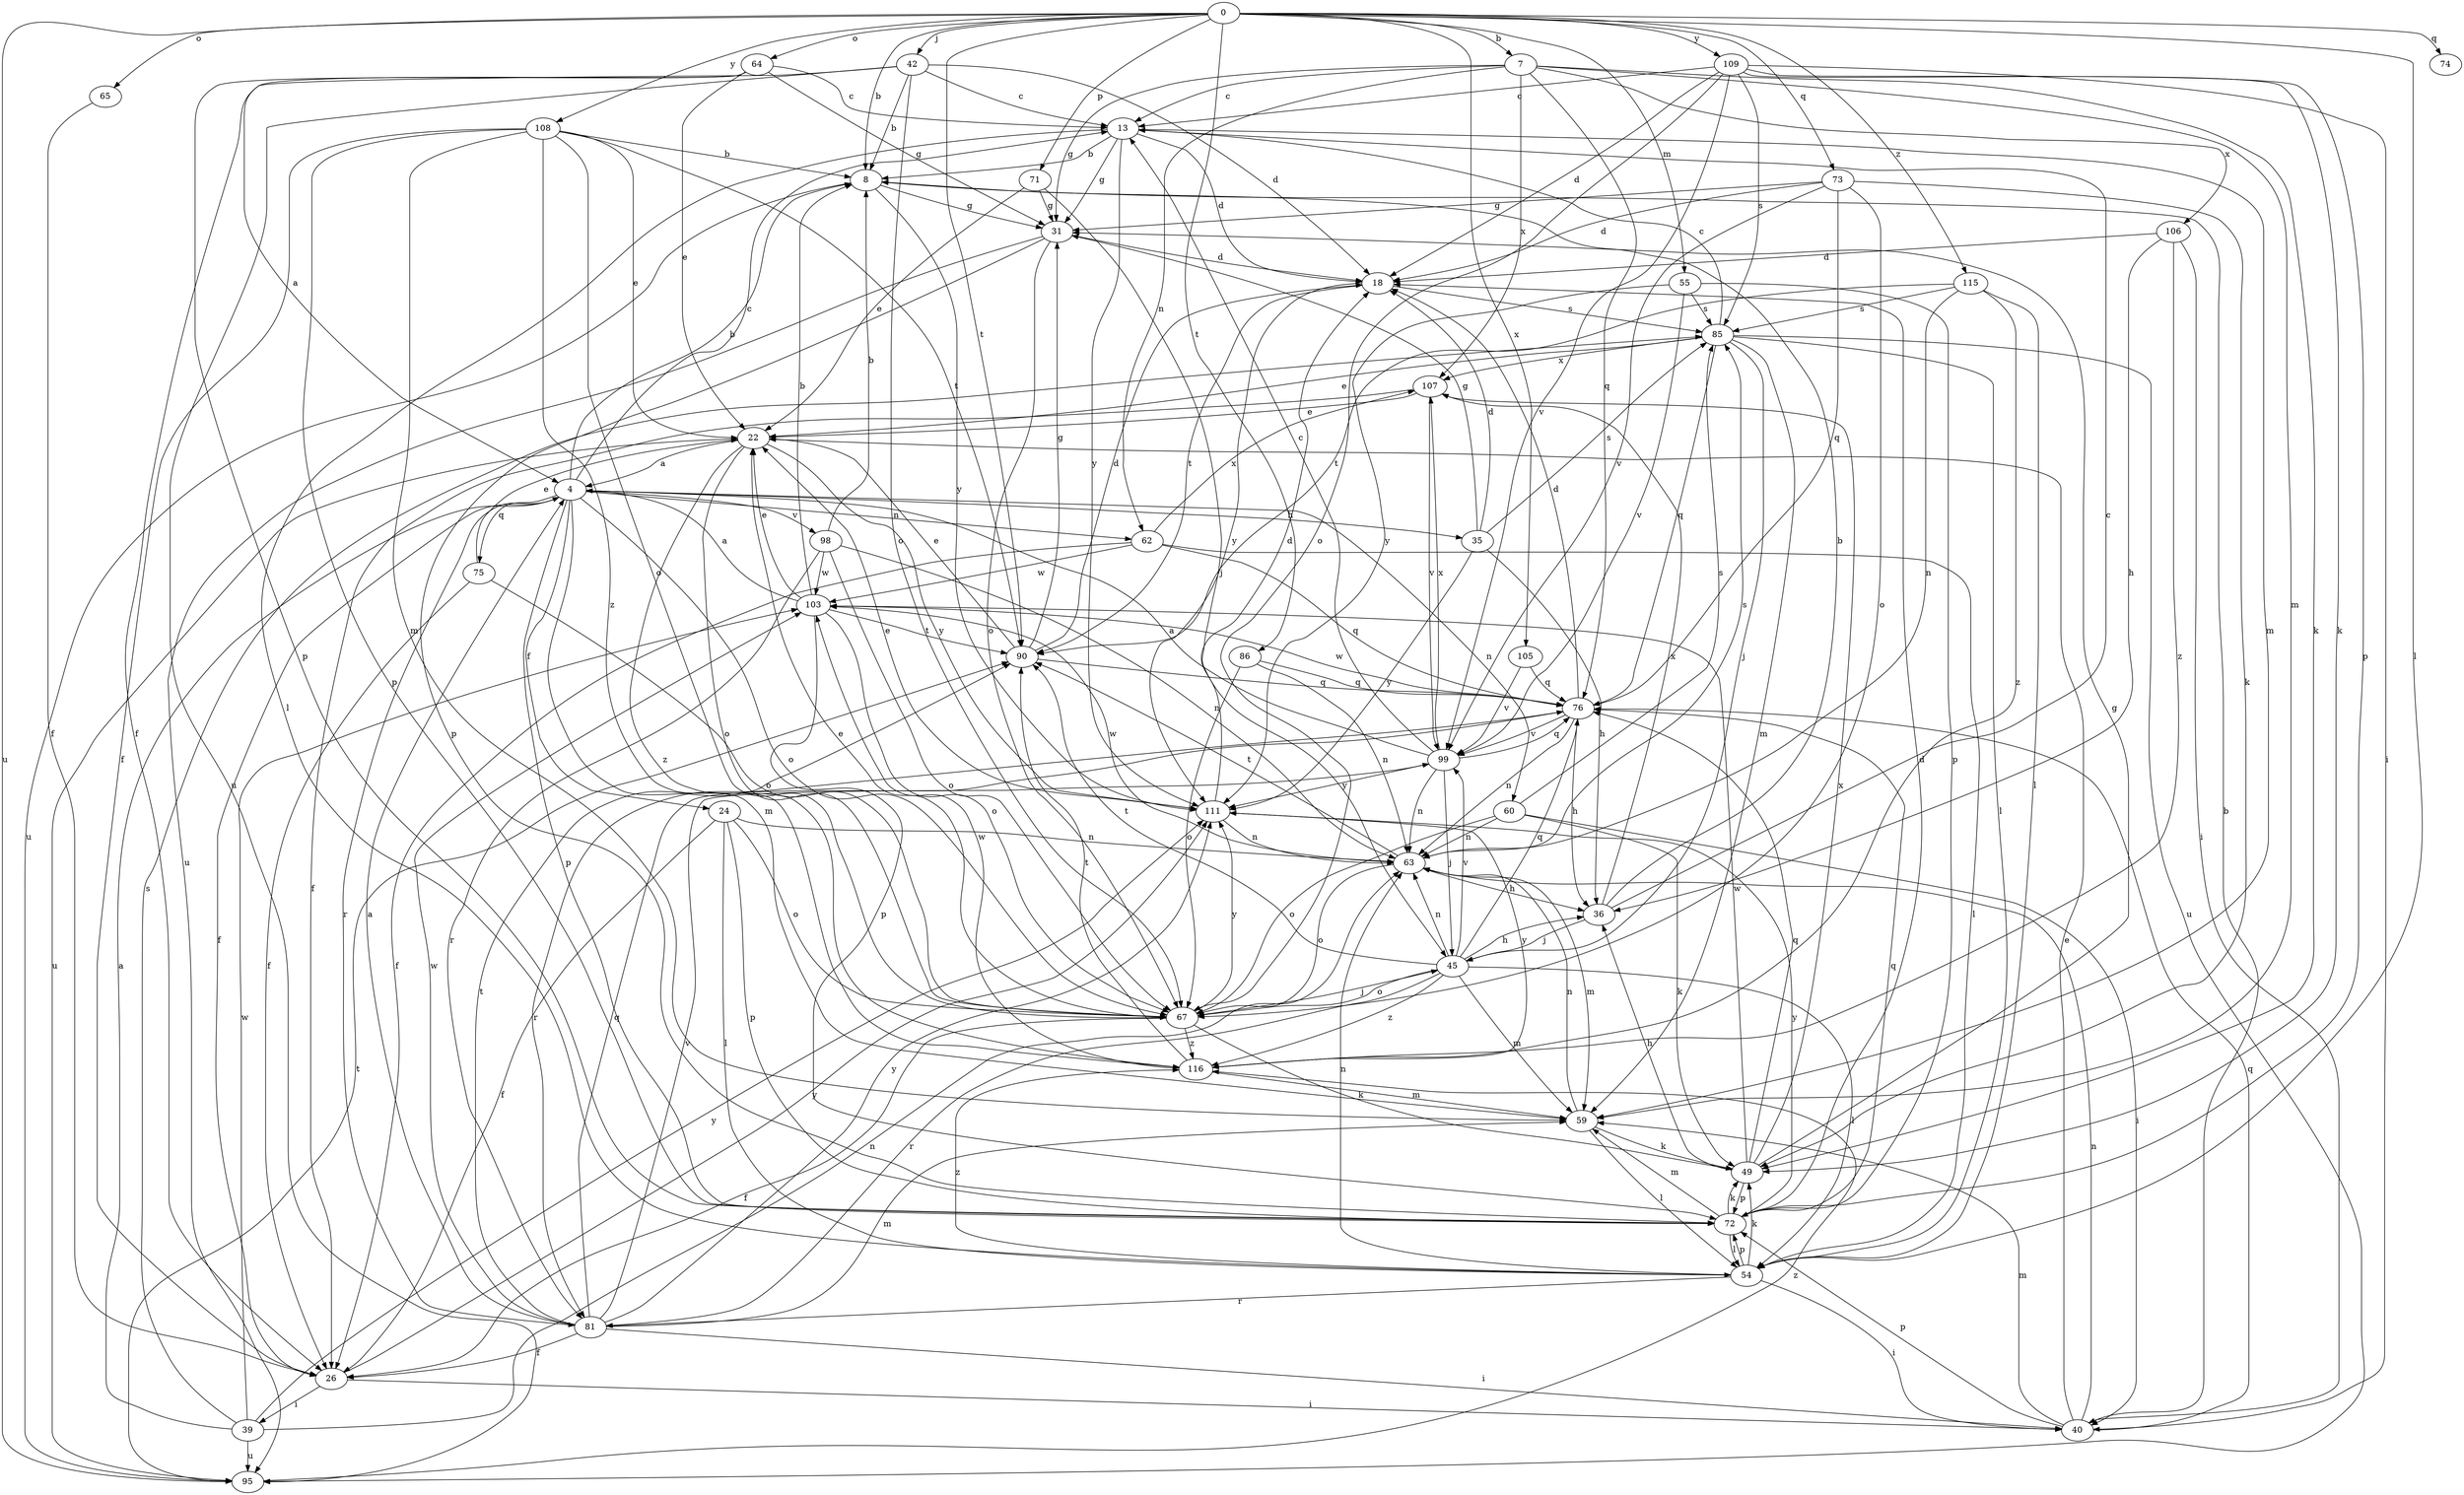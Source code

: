 strict digraph  {
0;
4;
7;
8;
13;
18;
22;
24;
26;
31;
35;
36;
39;
40;
42;
45;
49;
54;
55;
59;
60;
62;
63;
64;
65;
67;
71;
72;
73;
74;
75;
76;
81;
85;
86;
90;
95;
98;
99;
103;
105;
106;
107;
108;
109;
111;
115;
116;
0 -> 7  [label=b];
0 -> 8  [label=b];
0 -> 42  [label=j];
0 -> 54  [label=l];
0 -> 55  [label=m];
0 -> 64  [label=o];
0 -> 65  [label=o];
0 -> 71  [label=p];
0 -> 73  [label=q];
0 -> 74  [label=q];
0 -> 86  [label=t];
0 -> 90  [label=t];
0 -> 95  [label=u];
0 -> 105  [label=x];
0 -> 108  [label=y];
0 -> 109  [label=y];
0 -> 115  [label=z];
4 -> 8  [label=b];
4 -> 13  [label=c];
4 -> 24  [label=f];
4 -> 26  [label=f];
4 -> 35  [label=h];
4 -> 59  [label=m];
4 -> 60  [label=n];
4 -> 62  [label=n];
4 -> 67  [label=o];
4 -> 72  [label=p];
4 -> 75  [label=q];
4 -> 81  [label=r];
4 -> 98  [label=v];
7 -> 13  [label=c];
7 -> 31  [label=g];
7 -> 49  [label=k];
7 -> 59  [label=m];
7 -> 62  [label=n];
7 -> 76  [label=q];
7 -> 106  [label=x];
7 -> 107  [label=x];
8 -> 31  [label=g];
8 -> 95  [label=u];
8 -> 111  [label=y];
13 -> 8  [label=b];
13 -> 18  [label=d];
13 -> 31  [label=g];
13 -> 54  [label=l];
13 -> 59  [label=m];
13 -> 111  [label=y];
18 -> 85  [label=s];
18 -> 90  [label=t];
18 -> 111  [label=y];
22 -> 4  [label=a];
22 -> 67  [label=o];
22 -> 95  [label=u];
22 -> 111  [label=y];
22 -> 116  [label=z];
24 -> 26  [label=f];
24 -> 54  [label=l];
24 -> 63  [label=n];
24 -> 67  [label=o];
24 -> 72  [label=p];
26 -> 39  [label=i];
26 -> 40  [label=i];
26 -> 111  [label=y];
31 -> 18  [label=d];
31 -> 67  [label=o];
31 -> 72  [label=p];
31 -> 95  [label=u];
35 -> 18  [label=d];
35 -> 31  [label=g];
35 -> 36  [label=h];
35 -> 85  [label=s];
35 -> 111  [label=y];
36 -> 8  [label=b];
36 -> 13  [label=c];
36 -> 45  [label=j];
36 -> 107  [label=x];
39 -> 4  [label=a];
39 -> 63  [label=n];
39 -> 85  [label=s];
39 -> 95  [label=u];
39 -> 103  [label=w];
39 -> 111  [label=y];
40 -> 8  [label=b];
40 -> 22  [label=e];
40 -> 59  [label=m];
40 -> 63  [label=n];
40 -> 72  [label=p];
40 -> 76  [label=q];
42 -> 8  [label=b];
42 -> 13  [label=c];
42 -> 18  [label=d];
42 -> 26  [label=f];
42 -> 67  [label=o];
42 -> 95  [label=u];
45 -> 36  [label=h];
45 -> 54  [label=l];
45 -> 59  [label=m];
45 -> 63  [label=n];
45 -> 67  [label=o];
45 -> 76  [label=q];
45 -> 81  [label=r];
45 -> 90  [label=t];
45 -> 99  [label=v];
45 -> 116  [label=z];
49 -> 31  [label=g];
49 -> 36  [label=h];
49 -> 72  [label=p];
49 -> 76  [label=q];
49 -> 103  [label=w];
49 -> 107  [label=x];
54 -> 40  [label=i];
54 -> 49  [label=k];
54 -> 63  [label=n];
54 -> 72  [label=p];
54 -> 81  [label=r];
54 -> 116  [label=z];
55 -> 72  [label=p];
55 -> 85  [label=s];
55 -> 99  [label=v];
55 -> 111  [label=y];
59 -> 49  [label=k];
59 -> 54  [label=l];
59 -> 63  [label=n];
60 -> 40  [label=i];
60 -> 49  [label=k];
60 -> 63  [label=n];
60 -> 67  [label=o];
60 -> 85  [label=s];
62 -> 26  [label=f];
62 -> 54  [label=l];
62 -> 76  [label=q];
62 -> 103  [label=w];
62 -> 107  [label=x];
63 -> 36  [label=h];
63 -> 59  [label=m];
63 -> 67  [label=o];
63 -> 85  [label=s];
63 -> 90  [label=t];
63 -> 103  [label=w];
64 -> 4  [label=a];
64 -> 13  [label=c];
64 -> 22  [label=e];
64 -> 31  [label=g];
64 -> 72  [label=p];
65 -> 26  [label=f];
67 -> 22  [label=e];
67 -> 26  [label=f];
67 -> 45  [label=j];
67 -> 49  [label=k];
67 -> 111  [label=y];
67 -> 116  [label=z];
71 -> 22  [label=e];
71 -> 31  [label=g];
71 -> 45  [label=j];
72 -> 18  [label=d];
72 -> 49  [label=k];
72 -> 54  [label=l];
72 -> 59  [label=m];
72 -> 76  [label=q];
72 -> 111  [label=y];
73 -> 18  [label=d];
73 -> 31  [label=g];
73 -> 49  [label=k];
73 -> 67  [label=o];
73 -> 76  [label=q];
73 -> 99  [label=v];
75 -> 22  [label=e];
75 -> 26  [label=f];
75 -> 67  [label=o];
76 -> 18  [label=d];
76 -> 36  [label=h];
76 -> 63  [label=n];
76 -> 81  [label=r];
76 -> 99  [label=v];
76 -> 103  [label=w];
81 -> 4  [label=a];
81 -> 26  [label=f];
81 -> 40  [label=i];
81 -> 59  [label=m];
81 -> 76  [label=q];
81 -> 90  [label=t];
81 -> 99  [label=v];
81 -> 103  [label=w];
81 -> 111  [label=y];
85 -> 13  [label=c];
85 -> 22  [label=e];
85 -> 45  [label=j];
85 -> 54  [label=l];
85 -> 59  [label=m];
85 -> 76  [label=q];
85 -> 95  [label=u];
85 -> 107  [label=x];
86 -> 63  [label=n];
86 -> 67  [label=o];
86 -> 76  [label=q];
90 -> 18  [label=d];
90 -> 22  [label=e];
90 -> 31  [label=g];
90 -> 76  [label=q];
95 -> 90  [label=t];
95 -> 116  [label=z];
98 -> 8  [label=b];
98 -> 63  [label=n];
98 -> 67  [label=o];
98 -> 81  [label=r];
98 -> 103  [label=w];
99 -> 4  [label=a];
99 -> 13  [label=c];
99 -> 45  [label=j];
99 -> 63  [label=n];
99 -> 76  [label=q];
99 -> 107  [label=x];
99 -> 111  [label=y];
103 -> 4  [label=a];
103 -> 8  [label=b];
103 -> 22  [label=e];
103 -> 67  [label=o];
103 -> 72  [label=p];
103 -> 90  [label=t];
105 -> 76  [label=q];
105 -> 99  [label=v];
106 -> 18  [label=d];
106 -> 36  [label=h];
106 -> 40  [label=i];
106 -> 116  [label=z];
107 -> 22  [label=e];
107 -> 26  [label=f];
107 -> 99  [label=v];
108 -> 8  [label=b];
108 -> 22  [label=e];
108 -> 26  [label=f];
108 -> 59  [label=m];
108 -> 67  [label=o];
108 -> 72  [label=p];
108 -> 90  [label=t];
108 -> 116  [label=z];
109 -> 13  [label=c];
109 -> 18  [label=d];
109 -> 40  [label=i];
109 -> 49  [label=k];
109 -> 67  [label=o];
109 -> 72  [label=p];
109 -> 85  [label=s];
109 -> 99  [label=v];
111 -> 18  [label=d];
111 -> 22  [label=e];
111 -> 63  [label=n];
115 -> 54  [label=l];
115 -> 63  [label=n];
115 -> 85  [label=s];
115 -> 90  [label=t];
115 -> 116  [label=z];
116 -> 59  [label=m];
116 -> 90  [label=t];
116 -> 103  [label=w];
116 -> 111  [label=y];
}
